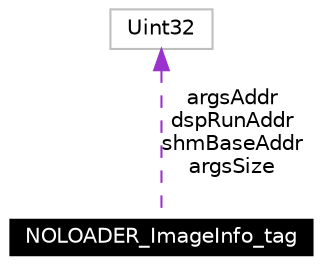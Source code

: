 digraph G
{
  edge [fontname="Helvetica",fontsize=10,labelfontname="Helvetica",labelfontsize=10];
  node [fontname="Helvetica",fontsize=10,shape=record];
  Node1 [label="NOLOADER_ImageInfo_tag",height=0.2,width=0.4,color="white", fillcolor="black", style="filled" fontcolor="white"];
  Node2 -> Node1 [dir=back,color="darkorchid3",fontsize=10,style="dashed",label="argsAddr\ndspRunAddr\nshmBaseAddr\nargsSize",fontname="Helvetica"];
  Node2 [label="Uint32",height=0.2,width=0.4,color="grey75", fillcolor="white", style="filled"];
}
